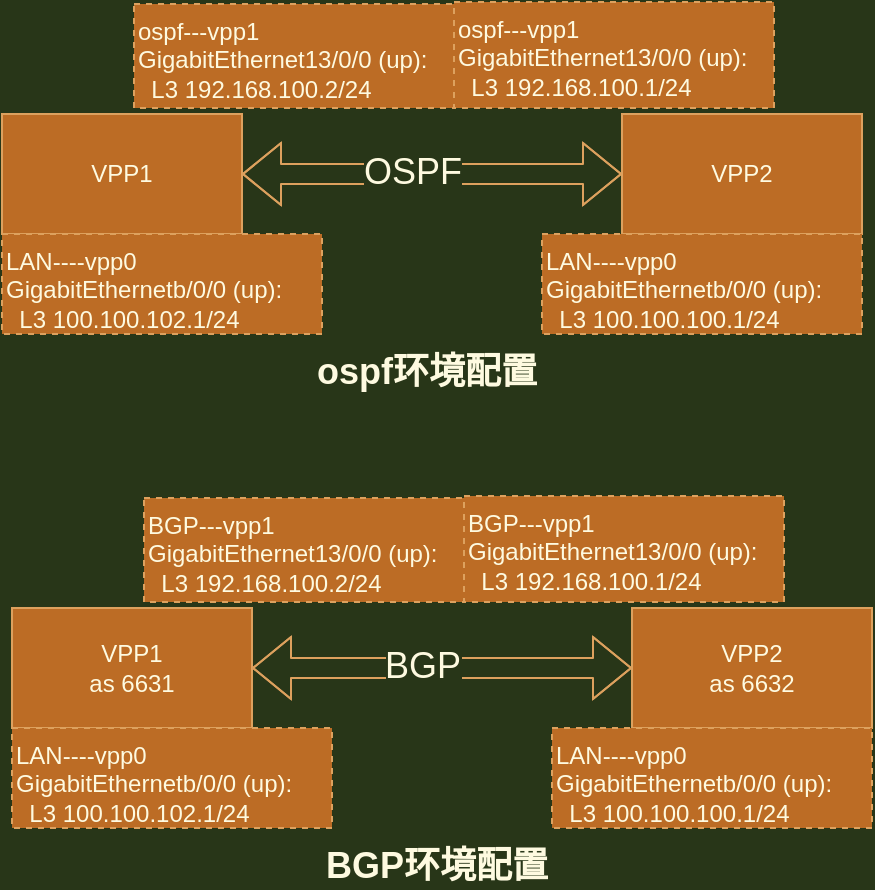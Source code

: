 <mxfile version="14.7.0" type="github">
  <diagram name="Page-1" id="e7e014a7-5840-1c2e-5031-d8a46d1fe8dd">
    <mxGraphModel dx="782" dy="437" grid="0" gridSize="10" guides="1" tooltips="1" connect="1" arrows="1" fold="1" page="1" pageScale="1" pageWidth="1169" pageHeight="826" background="#283618" math="0" shadow="0">
      <root>
        <mxCell id="0" />
        <mxCell id="1" parent="0" />
        <mxCell id="Rd-93OQ4wHYLOg3_eCHo-41" value="VPP1" style="rounded=0;whiteSpace=wrap;html=1;fillColor=#BC6C25;strokeColor=#DDA15E;labelBackgroundColor=none;fontColor=#FEFAE0;" vertex="1" parent="1">
          <mxGeometry x="140" y="120" width="120" height="60" as="geometry" />
        </mxCell>
        <mxCell id="Rd-93OQ4wHYLOg3_eCHo-42" value="VPP2" style="rounded=0;whiteSpace=wrap;html=1;fillColor=#BC6C25;strokeColor=#DDA15E;labelBackgroundColor=none;fontColor=#FEFAE0;" vertex="1" parent="1">
          <mxGeometry x="450" y="120" width="120" height="60" as="geometry" />
        </mxCell>
        <mxCell id="Rd-93OQ4wHYLOg3_eCHo-44" value="" style="shape=flexArrow;endArrow=classic;startArrow=classic;html=1;entryX=0;entryY=0.5;entryDx=0;entryDy=0;exitX=1;exitY=0.5;exitDx=0;exitDy=0;labelBackgroundColor=none;strokeColor=#DDA15E;fontColor=#FEFAE0;" edge="1" parent="1" source="Rd-93OQ4wHYLOg3_eCHo-41" target="Rd-93OQ4wHYLOg3_eCHo-42">
          <mxGeometry width="100" height="100" relative="1" as="geometry">
            <mxPoint x="320" y="220" as="sourcePoint" />
            <mxPoint x="420" y="120" as="targetPoint" />
            <Array as="points">
              <mxPoint x="360" y="150" />
            </Array>
          </mxGeometry>
        </mxCell>
        <mxCell id="Rd-93OQ4wHYLOg3_eCHo-45" value="Text" style="edgeLabel;html=1;align=center;verticalAlign=middle;resizable=0;points=[];labelBackgroundColor=none;fontColor=#FEFAE0;" vertex="1" connectable="0" parent="Rd-93OQ4wHYLOg3_eCHo-44">
          <mxGeometry x="-0.137" y="4" relative="1" as="geometry">
            <mxPoint as="offset" />
          </mxGeometry>
        </mxCell>
        <mxCell id="Rd-93OQ4wHYLOg3_eCHo-53" value="OSPF" style="edgeLabel;html=1;align=center;verticalAlign=middle;resizable=0;points=[];fontSize=18;labelBackgroundColor=#283618;fontColor=#FEFAE0;" vertex="1" connectable="0" parent="Rd-93OQ4wHYLOg3_eCHo-44">
          <mxGeometry x="-0.105" y="1" relative="1" as="geometry">
            <mxPoint as="offset" />
          </mxGeometry>
        </mxCell>
        <mxCell id="Rd-93OQ4wHYLOg3_eCHo-47" value="ospf---vpp1&lt;br&gt;GigabitEthernet13/0/0 (up):&lt;br&gt;&amp;nbsp; L3 192.168.100.2/24" style="text;whiteSpace=wrap;html=1;strokeColor=#DDA15E;dashed=1;fillColor=#BC6C25;labelBackgroundColor=none;fontColor=#FEFAE0;" vertex="1" parent="1">
          <mxGeometry x="206" y="65" width="160" height="52" as="geometry" />
        </mxCell>
        <mxCell id="Rd-93OQ4wHYLOg3_eCHo-48" value="ospf---vpp1&lt;br&gt;GigabitEthernet13/0/0 (up):&lt;br&gt;&amp;nbsp; L3 192.168.100.1/24" style="text;whiteSpace=wrap;html=1;strokeColor=#DDA15E;dashed=1;fillColor=#BC6C25;labelBackgroundColor=none;fontColor=#FEFAE0;" vertex="1" parent="1">
          <mxGeometry x="366" y="64" width="160" height="53" as="geometry" />
        </mxCell>
        <mxCell id="Rd-93OQ4wHYLOg3_eCHo-49" value="LAN----vpp0&lt;br&gt;GigabitEthernetb/0/0 (up):&lt;br&gt;&amp;nbsp; L3 100.100.100.1/24" style="text;whiteSpace=wrap;html=1;strokeColor=#DDA15E;dashed=1;fillColor=#BC6C25;labelBackgroundColor=none;fontColor=#FEFAE0;" vertex="1" parent="1">
          <mxGeometry x="410" y="180" width="160" height="50" as="geometry" />
        </mxCell>
        <mxCell id="Rd-93OQ4wHYLOg3_eCHo-51" value="LAN----vpp0&lt;br&gt;GigabitEthernetb/0/0 (up):&lt;br&gt;&amp;nbsp; L3 100.100.102.1/24" style="text;whiteSpace=wrap;html=1;strokeColor=#DDA15E;dashed=1;fillColor=#BC6C25;labelBackgroundColor=none;fontColor=#FEFAE0;" vertex="1" parent="1">
          <mxGeometry x="140" y="180" width="160" height="50" as="geometry" />
        </mxCell>
        <mxCell id="Rd-93OQ4wHYLOg3_eCHo-52" value="ospf环境配置" style="text;html=1;strokeColor=none;fillColor=none;align=center;verticalAlign=middle;whiteSpace=wrap;rounded=0;dashed=1;fontSize=18;fontStyle=1;labelBackgroundColor=none;fontColor=#FEFAE0;" vertex="1" parent="1">
          <mxGeometry x="290" y="239" width="125" height="20" as="geometry" />
        </mxCell>
        <mxCell id="Rd-93OQ4wHYLOg3_eCHo-54" value="VPP1&lt;br&gt;as 6631" style="rounded=0;whiteSpace=wrap;html=1;fillColor=#BC6C25;strokeColor=#DDA15E;labelBackgroundColor=none;fontColor=#FEFAE0;" vertex="1" parent="1">
          <mxGeometry x="145" y="367" width="120" height="60" as="geometry" />
        </mxCell>
        <mxCell id="Rd-93OQ4wHYLOg3_eCHo-55" value="VPP2&lt;br&gt;as 6632" style="rounded=0;whiteSpace=wrap;html=1;fillColor=#BC6C25;strokeColor=#DDA15E;labelBackgroundColor=none;fontColor=#FEFAE0;" vertex="1" parent="1">
          <mxGeometry x="455" y="367" width="120" height="60" as="geometry" />
        </mxCell>
        <mxCell id="Rd-93OQ4wHYLOg3_eCHo-56" value="" style="shape=flexArrow;endArrow=classic;startArrow=classic;html=1;entryX=0;entryY=0.5;entryDx=0;entryDy=0;exitX=1;exitY=0.5;exitDx=0;exitDy=0;labelBackgroundColor=none;strokeColor=#DDA15E;fontColor=#FEFAE0;" edge="1" source="Rd-93OQ4wHYLOg3_eCHo-54" target="Rd-93OQ4wHYLOg3_eCHo-55" parent="1">
          <mxGeometry width="100" height="100" relative="1" as="geometry">
            <mxPoint x="325" y="467" as="sourcePoint" />
            <mxPoint x="425" y="367" as="targetPoint" />
            <Array as="points">
              <mxPoint x="365" y="397" />
            </Array>
          </mxGeometry>
        </mxCell>
        <mxCell id="Rd-93OQ4wHYLOg3_eCHo-57" value="Text" style="edgeLabel;html=1;align=center;verticalAlign=middle;resizable=0;points=[];labelBackgroundColor=none;fontColor=#FEFAE0;" vertex="1" connectable="0" parent="Rd-93OQ4wHYLOg3_eCHo-56">
          <mxGeometry x="-0.137" y="4" relative="1" as="geometry">
            <mxPoint as="offset" />
          </mxGeometry>
        </mxCell>
        <mxCell id="Rd-93OQ4wHYLOg3_eCHo-58" value="BGP" style="edgeLabel;html=1;align=center;verticalAlign=middle;resizable=0;points=[];fontSize=18;labelBackgroundColor=#283618;fontColor=#FEFAE0;" vertex="1" connectable="0" parent="Rd-93OQ4wHYLOg3_eCHo-56">
          <mxGeometry x="-0.105" y="1" relative="1" as="geometry">
            <mxPoint as="offset" />
          </mxGeometry>
        </mxCell>
        <mxCell id="Rd-93OQ4wHYLOg3_eCHo-59" value="BGP---vpp1&lt;br&gt;GigabitEthernet13/0/0 (up):&lt;br&gt;&amp;nbsp; L3 192.168.100.2/24" style="text;whiteSpace=wrap;html=1;strokeColor=#DDA15E;dashed=1;fillColor=#BC6C25;labelBackgroundColor=none;fontColor=#FEFAE0;" vertex="1" parent="1">
          <mxGeometry x="211" y="312" width="160" height="52" as="geometry" />
        </mxCell>
        <mxCell id="Rd-93OQ4wHYLOg3_eCHo-60" value="BGP---vpp1&lt;br&gt;GigabitEthernet13/0/0 (up):&lt;br&gt;&amp;nbsp; L3 192.168.100.1/24" style="text;whiteSpace=wrap;html=1;strokeColor=#DDA15E;dashed=1;fillColor=#BC6C25;labelBackgroundColor=none;fontColor=#FEFAE0;" vertex="1" parent="1">
          <mxGeometry x="371" y="311" width="160" height="53" as="geometry" />
        </mxCell>
        <mxCell id="Rd-93OQ4wHYLOg3_eCHo-61" value="LAN----vpp0&lt;br&gt;GigabitEthernetb/0/0 (up):&lt;br&gt;&amp;nbsp; L3 100.100.100.1/24" style="text;whiteSpace=wrap;html=1;strokeColor=#DDA15E;dashed=1;fillColor=#BC6C25;labelBackgroundColor=none;fontColor=#FEFAE0;" vertex="1" parent="1">
          <mxGeometry x="415" y="427" width="160" height="50" as="geometry" />
        </mxCell>
        <mxCell id="Rd-93OQ4wHYLOg3_eCHo-62" value="LAN----vpp0&lt;br&gt;GigabitEthernetb/0/0 (up):&lt;br&gt;&amp;nbsp; L3 100.100.102.1/24" style="text;whiteSpace=wrap;html=1;strokeColor=#DDA15E;dashed=1;fillColor=#BC6C25;labelBackgroundColor=none;fontColor=#FEFAE0;" vertex="1" parent="1">
          <mxGeometry x="145" y="427" width="160" height="50" as="geometry" />
        </mxCell>
        <mxCell id="Rd-93OQ4wHYLOg3_eCHo-63" value="BGP环境配置" style="text;html=1;strokeColor=none;fillColor=none;align=center;verticalAlign=middle;whiteSpace=wrap;rounded=0;dashed=1;fontSize=18;fontStyle=1;labelBackgroundColor=none;fontColor=#FEFAE0;" vertex="1" parent="1">
          <mxGeometry x="295" y="486" width="125" height="20" as="geometry" />
        </mxCell>
      </root>
    </mxGraphModel>
  </diagram>
</mxfile>
